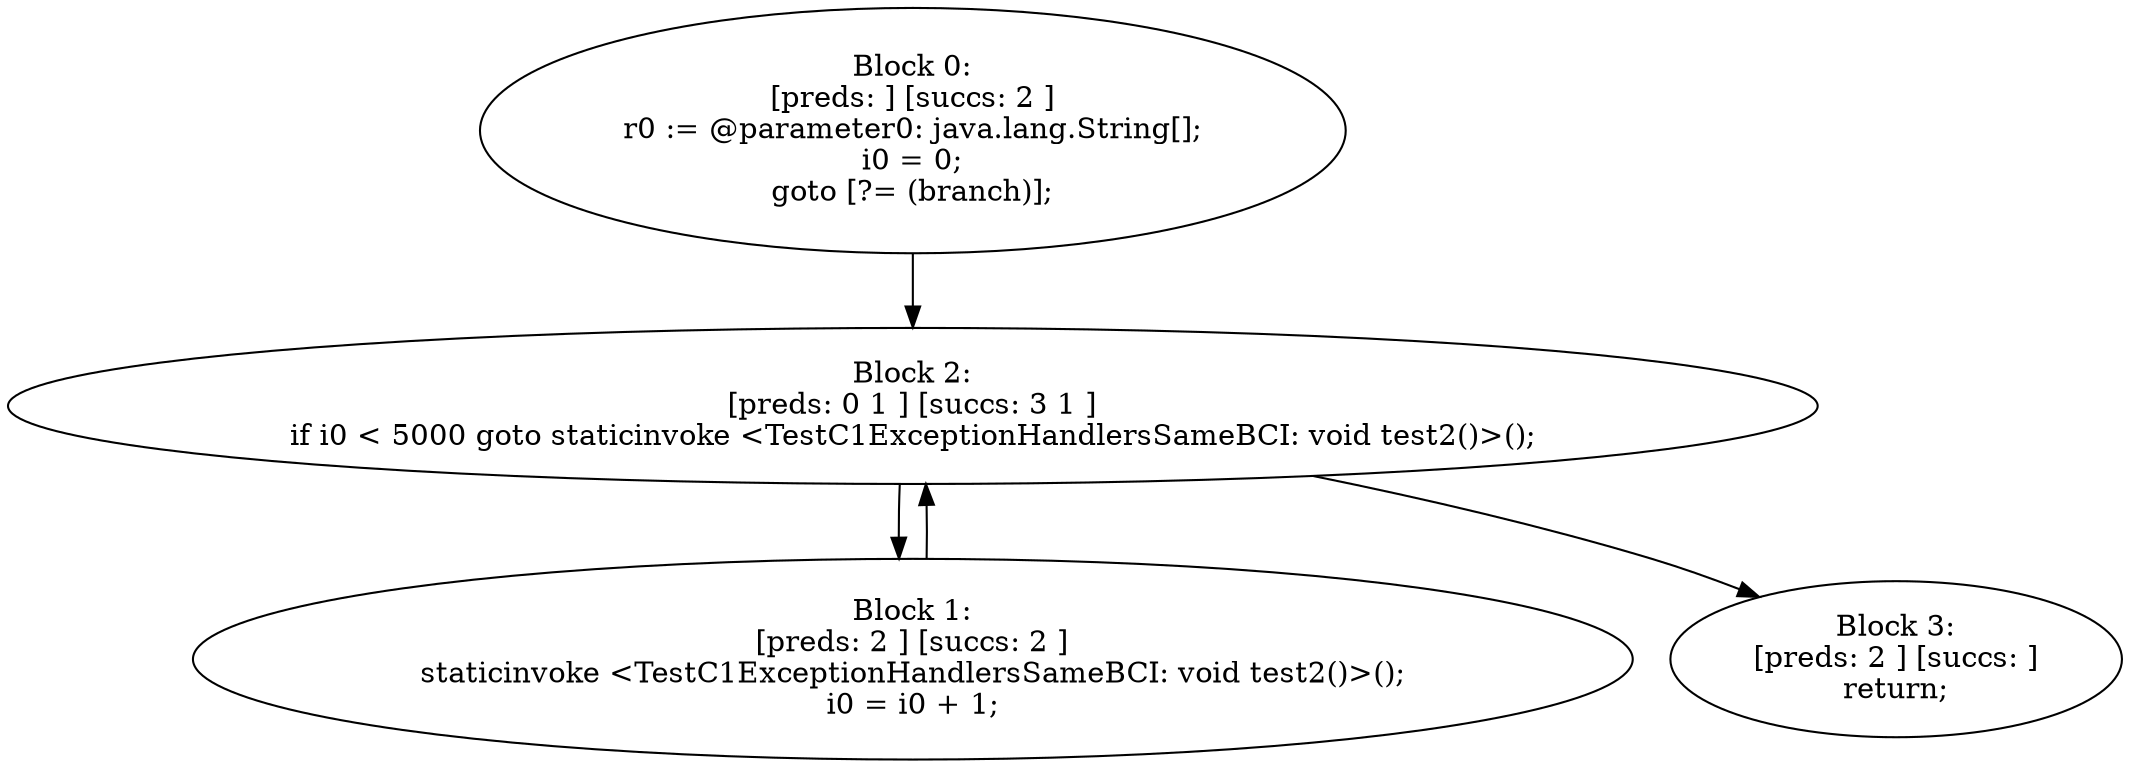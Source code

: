 digraph "unitGraph" {
    "Block 0:
[preds: ] [succs: 2 ]
r0 := @parameter0: java.lang.String[];
i0 = 0;
goto [?= (branch)];
"
    "Block 1:
[preds: 2 ] [succs: 2 ]
staticinvoke <TestC1ExceptionHandlersSameBCI: void test2()>();
i0 = i0 + 1;
"
    "Block 2:
[preds: 0 1 ] [succs: 3 1 ]
if i0 < 5000 goto staticinvoke <TestC1ExceptionHandlersSameBCI: void test2()>();
"
    "Block 3:
[preds: 2 ] [succs: ]
return;
"
    "Block 0:
[preds: ] [succs: 2 ]
r0 := @parameter0: java.lang.String[];
i0 = 0;
goto [?= (branch)];
"->"Block 2:
[preds: 0 1 ] [succs: 3 1 ]
if i0 < 5000 goto staticinvoke <TestC1ExceptionHandlersSameBCI: void test2()>();
";
    "Block 1:
[preds: 2 ] [succs: 2 ]
staticinvoke <TestC1ExceptionHandlersSameBCI: void test2()>();
i0 = i0 + 1;
"->"Block 2:
[preds: 0 1 ] [succs: 3 1 ]
if i0 < 5000 goto staticinvoke <TestC1ExceptionHandlersSameBCI: void test2()>();
";
    "Block 2:
[preds: 0 1 ] [succs: 3 1 ]
if i0 < 5000 goto staticinvoke <TestC1ExceptionHandlersSameBCI: void test2()>();
"->"Block 3:
[preds: 2 ] [succs: ]
return;
";
    "Block 2:
[preds: 0 1 ] [succs: 3 1 ]
if i0 < 5000 goto staticinvoke <TestC1ExceptionHandlersSameBCI: void test2()>();
"->"Block 1:
[preds: 2 ] [succs: 2 ]
staticinvoke <TestC1ExceptionHandlersSameBCI: void test2()>();
i0 = i0 + 1;
";
}
